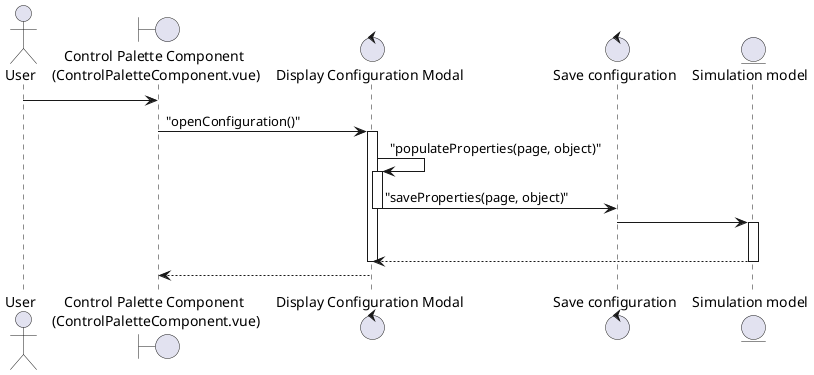 @startuml "Display Control Configuration Modal"

actor User
boundary "Control Palette Component \n(ControlPaletteComponent.vue)" as editor
control "Display Configuration Modal" as c1
control "Save configuration" as c2

entity "Simulation model" as e1

User -> editor

editor -> c1 : "openConfiguration()"
activate c1
c1 -> c1 : "populateProperties(page, object)"
activate c1

c1 -> c2 : "saveProperties(page, object)"
deactivate c1

c2 -> e1
activate e1
|||
e1 --> c1
deactivate c1
deactivate e1

c1 --> editor

@enduml
